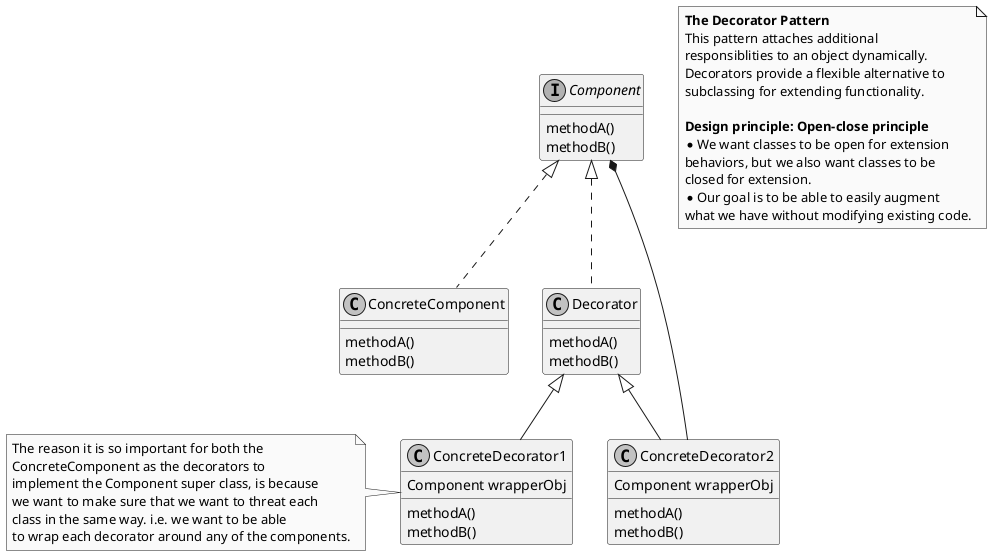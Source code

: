 @startuml
skinparam monochrome true
note as N
<b>The Decorator Pattern
This pattern attaches additional
responsiblities to an object dynamically.
Decorators provide a flexible alternative to
subclassing for extending functionality.

<b>Design principle: Open-close principle
* We want classes to be open for extension
behaviors, but we also want classes to be
closed for extension.
* Our goal is to be able to easily augment
what we have without modifying existing code.
end note

interface Component {
    methodA()
    methodB()
}

class ConcreteComponent {
    methodA()
    methodB()
}

class Decorator {
    methodA()
    methodB()
}

class ConcreteDecorator1 {
    Component wrapperObj
    methodA()
    methodB()
}
class ConcreteDecorator2 {
    Component wrapperObj
    methodA()
    methodB()
}

note left of ConcreteDecorator1
    The reason it is so important for both the
    ConcreteComponent as the decorators to
    implement the Component super class, is because
    we want to make sure that we want to threat each
    class in the same way. i.e. we want to be able
    to wrap each decorator around any of the components.
end note

Component <|.. ConcreteComponent
Component <|.. Decorator
Decorator <|-- ConcreteDecorator1
Decorator <|-- ConcreteDecorator2
Component *-- ConcreteDecorator2

@enduml
